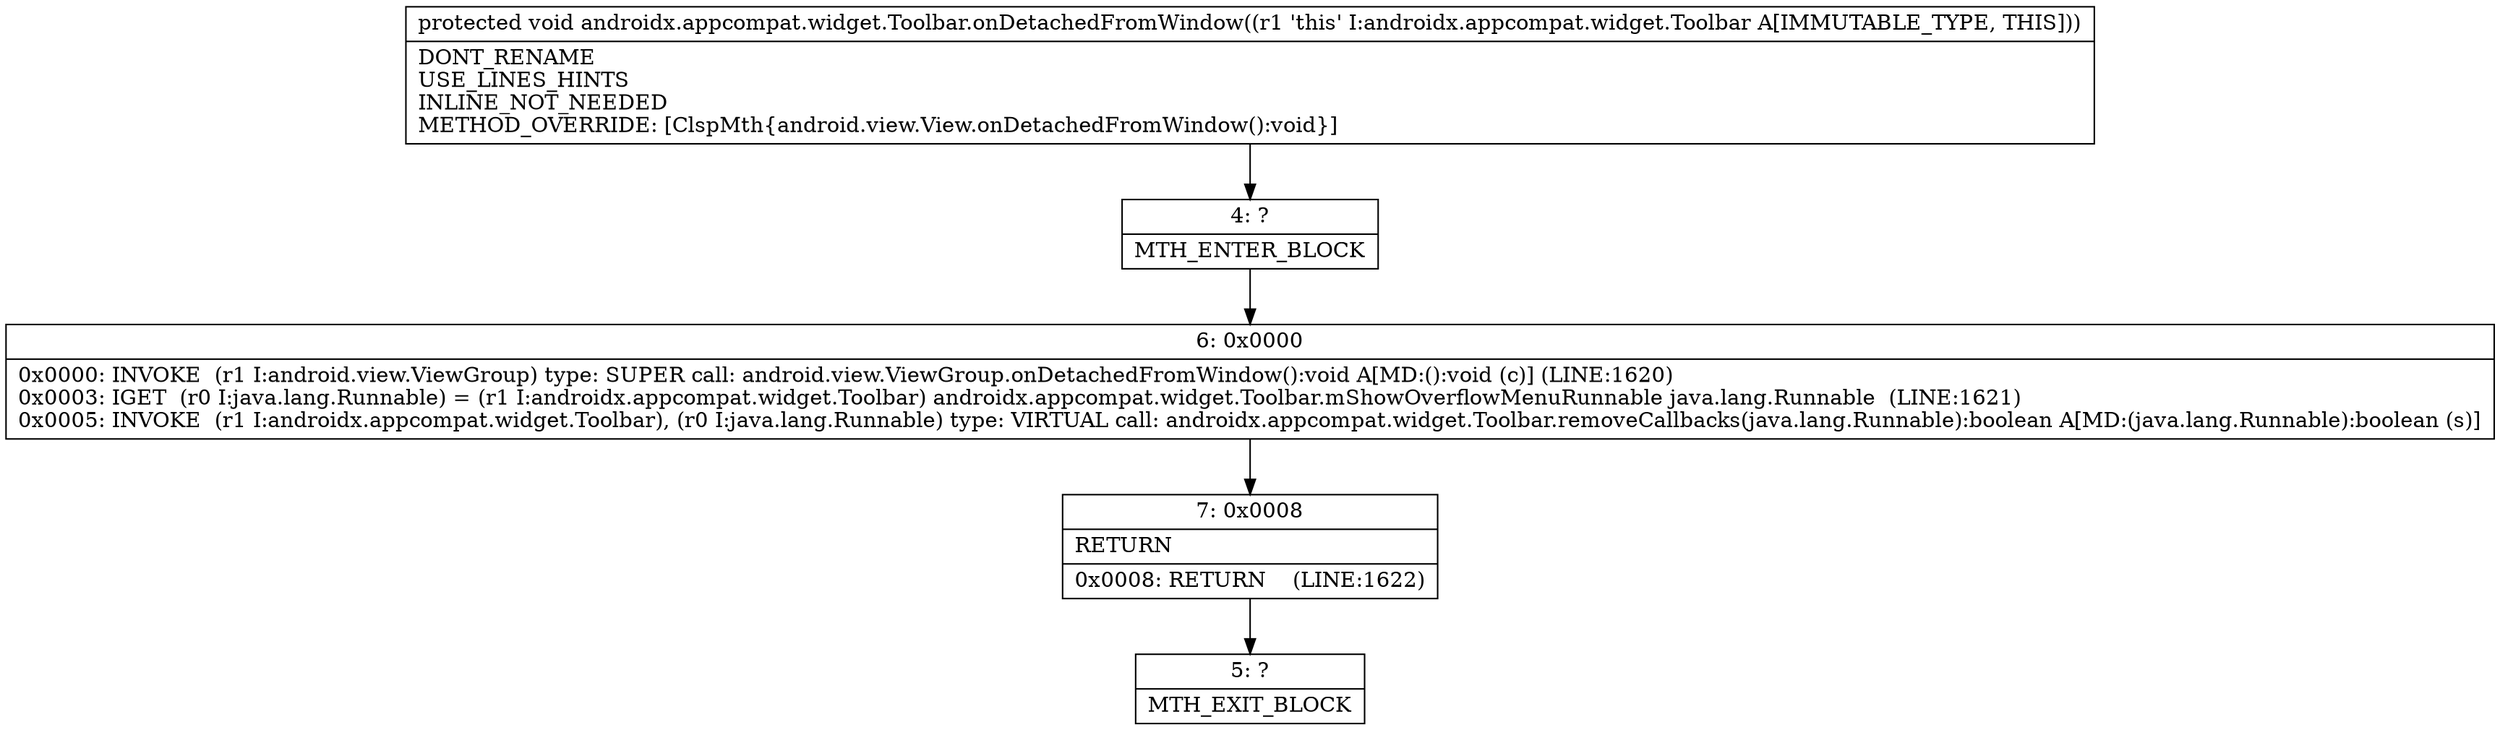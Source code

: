 digraph "CFG forandroidx.appcompat.widget.Toolbar.onDetachedFromWindow()V" {
Node_4 [shape=record,label="{4\:\ ?|MTH_ENTER_BLOCK\l}"];
Node_6 [shape=record,label="{6\:\ 0x0000|0x0000: INVOKE  (r1 I:android.view.ViewGroup) type: SUPER call: android.view.ViewGroup.onDetachedFromWindow():void A[MD:():void (c)] (LINE:1620)\l0x0003: IGET  (r0 I:java.lang.Runnable) = (r1 I:androidx.appcompat.widget.Toolbar) androidx.appcompat.widget.Toolbar.mShowOverflowMenuRunnable java.lang.Runnable  (LINE:1621)\l0x0005: INVOKE  (r1 I:androidx.appcompat.widget.Toolbar), (r0 I:java.lang.Runnable) type: VIRTUAL call: androidx.appcompat.widget.Toolbar.removeCallbacks(java.lang.Runnable):boolean A[MD:(java.lang.Runnable):boolean (s)]\l}"];
Node_7 [shape=record,label="{7\:\ 0x0008|RETURN\l|0x0008: RETURN    (LINE:1622)\l}"];
Node_5 [shape=record,label="{5\:\ ?|MTH_EXIT_BLOCK\l}"];
MethodNode[shape=record,label="{protected void androidx.appcompat.widget.Toolbar.onDetachedFromWindow((r1 'this' I:androidx.appcompat.widget.Toolbar A[IMMUTABLE_TYPE, THIS]))  | DONT_RENAME\lUSE_LINES_HINTS\lINLINE_NOT_NEEDED\lMETHOD_OVERRIDE: [ClspMth\{android.view.View.onDetachedFromWindow():void\}]\l}"];
MethodNode -> Node_4;Node_4 -> Node_6;
Node_6 -> Node_7;
Node_7 -> Node_5;
}


